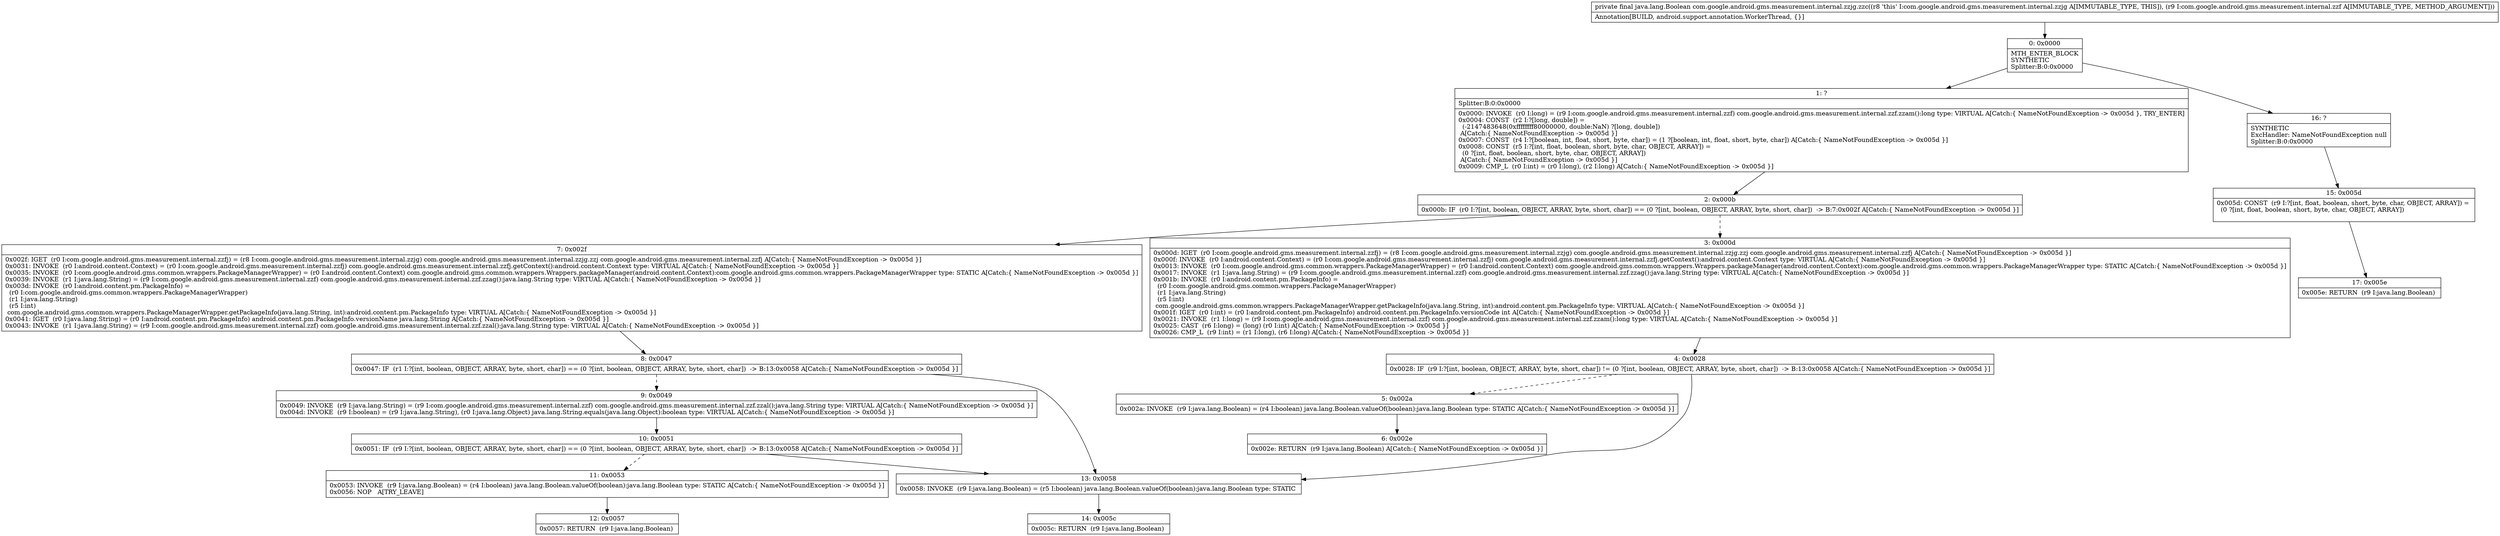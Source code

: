 digraph "CFG forcom.google.android.gms.measurement.internal.zzjg.zzc(Lcom\/google\/android\/gms\/measurement\/internal\/zzf;)Ljava\/lang\/Boolean;" {
Node_0 [shape=record,label="{0\:\ 0x0000|MTH_ENTER_BLOCK\lSYNTHETIC\lSplitter:B:0:0x0000\l}"];
Node_1 [shape=record,label="{1\:\ ?|Splitter:B:0:0x0000\l|0x0000: INVOKE  (r0 I:long) = (r9 I:com.google.android.gms.measurement.internal.zzf) com.google.android.gms.measurement.internal.zzf.zzam():long type: VIRTUAL A[Catch:\{ NameNotFoundException \-\> 0x005d \}, TRY_ENTER]\l0x0004: CONST  (r2 I:?[long, double]) = \l  (\-2147483648(0xffffffff80000000, double:NaN) ?[long, double])\l A[Catch:\{ NameNotFoundException \-\> 0x005d \}]\l0x0007: CONST  (r4 I:?[boolean, int, float, short, byte, char]) = (1 ?[boolean, int, float, short, byte, char]) A[Catch:\{ NameNotFoundException \-\> 0x005d \}]\l0x0008: CONST  (r5 I:?[int, float, boolean, short, byte, char, OBJECT, ARRAY]) = \l  (0 ?[int, float, boolean, short, byte, char, OBJECT, ARRAY])\l A[Catch:\{ NameNotFoundException \-\> 0x005d \}]\l0x0009: CMP_L  (r0 I:int) = (r0 I:long), (r2 I:long) A[Catch:\{ NameNotFoundException \-\> 0x005d \}]\l}"];
Node_2 [shape=record,label="{2\:\ 0x000b|0x000b: IF  (r0 I:?[int, boolean, OBJECT, ARRAY, byte, short, char]) == (0 ?[int, boolean, OBJECT, ARRAY, byte, short, char])  \-\> B:7:0x002f A[Catch:\{ NameNotFoundException \-\> 0x005d \}]\l}"];
Node_3 [shape=record,label="{3\:\ 0x000d|0x000d: IGET  (r0 I:com.google.android.gms.measurement.internal.zzfj) = (r8 I:com.google.android.gms.measurement.internal.zzjg) com.google.android.gms.measurement.internal.zzjg.zzj com.google.android.gms.measurement.internal.zzfj A[Catch:\{ NameNotFoundException \-\> 0x005d \}]\l0x000f: INVOKE  (r0 I:android.content.Context) = (r0 I:com.google.android.gms.measurement.internal.zzfj) com.google.android.gms.measurement.internal.zzfj.getContext():android.content.Context type: VIRTUAL A[Catch:\{ NameNotFoundException \-\> 0x005d \}]\l0x0013: INVOKE  (r0 I:com.google.android.gms.common.wrappers.PackageManagerWrapper) = (r0 I:android.content.Context) com.google.android.gms.common.wrappers.Wrappers.packageManager(android.content.Context):com.google.android.gms.common.wrappers.PackageManagerWrapper type: STATIC A[Catch:\{ NameNotFoundException \-\> 0x005d \}]\l0x0017: INVOKE  (r1 I:java.lang.String) = (r9 I:com.google.android.gms.measurement.internal.zzf) com.google.android.gms.measurement.internal.zzf.zzag():java.lang.String type: VIRTUAL A[Catch:\{ NameNotFoundException \-\> 0x005d \}]\l0x001b: INVOKE  (r0 I:android.content.pm.PackageInfo) = \l  (r0 I:com.google.android.gms.common.wrappers.PackageManagerWrapper)\l  (r1 I:java.lang.String)\l  (r5 I:int)\l com.google.android.gms.common.wrappers.PackageManagerWrapper.getPackageInfo(java.lang.String, int):android.content.pm.PackageInfo type: VIRTUAL A[Catch:\{ NameNotFoundException \-\> 0x005d \}]\l0x001f: IGET  (r0 I:int) = (r0 I:android.content.pm.PackageInfo) android.content.pm.PackageInfo.versionCode int A[Catch:\{ NameNotFoundException \-\> 0x005d \}]\l0x0021: INVOKE  (r1 I:long) = (r9 I:com.google.android.gms.measurement.internal.zzf) com.google.android.gms.measurement.internal.zzf.zzam():long type: VIRTUAL A[Catch:\{ NameNotFoundException \-\> 0x005d \}]\l0x0025: CAST  (r6 I:long) = (long) (r0 I:int) A[Catch:\{ NameNotFoundException \-\> 0x005d \}]\l0x0026: CMP_L  (r9 I:int) = (r1 I:long), (r6 I:long) A[Catch:\{ NameNotFoundException \-\> 0x005d \}]\l}"];
Node_4 [shape=record,label="{4\:\ 0x0028|0x0028: IF  (r9 I:?[int, boolean, OBJECT, ARRAY, byte, short, char]) != (0 ?[int, boolean, OBJECT, ARRAY, byte, short, char])  \-\> B:13:0x0058 A[Catch:\{ NameNotFoundException \-\> 0x005d \}]\l}"];
Node_5 [shape=record,label="{5\:\ 0x002a|0x002a: INVOKE  (r9 I:java.lang.Boolean) = (r4 I:boolean) java.lang.Boolean.valueOf(boolean):java.lang.Boolean type: STATIC A[Catch:\{ NameNotFoundException \-\> 0x005d \}]\l}"];
Node_6 [shape=record,label="{6\:\ 0x002e|0x002e: RETURN  (r9 I:java.lang.Boolean) A[Catch:\{ NameNotFoundException \-\> 0x005d \}]\l}"];
Node_7 [shape=record,label="{7\:\ 0x002f|0x002f: IGET  (r0 I:com.google.android.gms.measurement.internal.zzfj) = (r8 I:com.google.android.gms.measurement.internal.zzjg) com.google.android.gms.measurement.internal.zzjg.zzj com.google.android.gms.measurement.internal.zzfj A[Catch:\{ NameNotFoundException \-\> 0x005d \}]\l0x0031: INVOKE  (r0 I:android.content.Context) = (r0 I:com.google.android.gms.measurement.internal.zzfj) com.google.android.gms.measurement.internal.zzfj.getContext():android.content.Context type: VIRTUAL A[Catch:\{ NameNotFoundException \-\> 0x005d \}]\l0x0035: INVOKE  (r0 I:com.google.android.gms.common.wrappers.PackageManagerWrapper) = (r0 I:android.content.Context) com.google.android.gms.common.wrappers.Wrappers.packageManager(android.content.Context):com.google.android.gms.common.wrappers.PackageManagerWrapper type: STATIC A[Catch:\{ NameNotFoundException \-\> 0x005d \}]\l0x0039: INVOKE  (r1 I:java.lang.String) = (r9 I:com.google.android.gms.measurement.internal.zzf) com.google.android.gms.measurement.internal.zzf.zzag():java.lang.String type: VIRTUAL A[Catch:\{ NameNotFoundException \-\> 0x005d \}]\l0x003d: INVOKE  (r0 I:android.content.pm.PackageInfo) = \l  (r0 I:com.google.android.gms.common.wrappers.PackageManagerWrapper)\l  (r1 I:java.lang.String)\l  (r5 I:int)\l com.google.android.gms.common.wrappers.PackageManagerWrapper.getPackageInfo(java.lang.String, int):android.content.pm.PackageInfo type: VIRTUAL A[Catch:\{ NameNotFoundException \-\> 0x005d \}]\l0x0041: IGET  (r0 I:java.lang.String) = (r0 I:android.content.pm.PackageInfo) android.content.pm.PackageInfo.versionName java.lang.String A[Catch:\{ NameNotFoundException \-\> 0x005d \}]\l0x0043: INVOKE  (r1 I:java.lang.String) = (r9 I:com.google.android.gms.measurement.internal.zzf) com.google.android.gms.measurement.internal.zzf.zzal():java.lang.String type: VIRTUAL A[Catch:\{ NameNotFoundException \-\> 0x005d \}]\l}"];
Node_8 [shape=record,label="{8\:\ 0x0047|0x0047: IF  (r1 I:?[int, boolean, OBJECT, ARRAY, byte, short, char]) == (0 ?[int, boolean, OBJECT, ARRAY, byte, short, char])  \-\> B:13:0x0058 A[Catch:\{ NameNotFoundException \-\> 0x005d \}]\l}"];
Node_9 [shape=record,label="{9\:\ 0x0049|0x0049: INVOKE  (r9 I:java.lang.String) = (r9 I:com.google.android.gms.measurement.internal.zzf) com.google.android.gms.measurement.internal.zzf.zzal():java.lang.String type: VIRTUAL A[Catch:\{ NameNotFoundException \-\> 0x005d \}]\l0x004d: INVOKE  (r9 I:boolean) = (r9 I:java.lang.String), (r0 I:java.lang.Object) java.lang.String.equals(java.lang.Object):boolean type: VIRTUAL A[Catch:\{ NameNotFoundException \-\> 0x005d \}]\l}"];
Node_10 [shape=record,label="{10\:\ 0x0051|0x0051: IF  (r9 I:?[int, boolean, OBJECT, ARRAY, byte, short, char]) == (0 ?[int, boolean, OBJECT, ARRAY, byte, short, char])  \-\> B:13:0x0058 A[Catch:\{ NameNotFoundException \-\> 0x005d \}]\l}"];
Node_11 [shape=record,label="{11\:\ 0x0053|0x0053: INVOKE  (r9 I:java.lang.Boolean) = (r4 I:boolean) java.lang.Boolean.valueOf(boolean):java.lang.Boolean type: STATIC A[Catch:\{ NameNotFoundException \-\> 0x005d \}]\l0x0056: NOP   A[TRY_LEAVE]\l}"];
Node_12 [shape=record,label="{12\:\ 0x0057|0x0057: RETURN  (r9 I:java.lang.Boolean) \l}"];
Node_13 [shape=record,label="{13\:\ 0x0058|0x0058: INVOKE  (r9 I:java.lang.Boolean) = (r5 I:boolean) java.lang.Boolean.valueOf(boolean):java.lang.Boolean type: STATIC \l}"];
Node_14 [shape=record,label="{14\:\ 0x005c|0x005c: RETURN  (r9 I:java.lang.Boolean) \l}"];
Node_15 [shape=record,label="{15\:\ 0x005d|0x005d: CONST  (r9 I:?[int, float, boolean, short, byte, char, OBJECT, ARRAY]) = \l  (0 ?[int, float, boolean, short, byte, char, OBJECT, ARRAY])\l \l}"];
Node_16 [shape=record,label="{16\:\ ?|SYNTHETIC\lExcHandler: NameNotFoundException null\lSplitter:B:0:0x0000\l}"];
Node_17 [shape=record,label="{17\:\ 0x005e|0x005e: RETURN  (r9 I:java.lang.Boolean) \l}"];
MethodNode[shape=record,label="{private final java.lang.Boolean com.google.android.gms.measurement.internal.zzjg.zzc((r8 'this' I:com.google.android.gms.measurement.internal.zzjg A[IMMUTABLE_TYPE, THIS]), (r9 I:com.google.android.gms.measurement.internal.zzf A[IMMUTABLE_TYPE, METHOD_ARGUMENT]))  | Annotation[BUILD, android.support.annotation.WorkerThread, \{\}]\l}"];
MethodNode -> Node_0;
Node_0 -> Node_1;
Node_0 -> Node_16;
Node_1 -> Node_2;
Node_2 -> Node_3[style=dashed];
Node_2 -> Node_7;
Node_3 -> Node_4;
Node_4 -> Node_5[style=dashed];
Node_4 -> Node_13;
Node_5 -> Node_6;
Node_7 -> Node_8;
Node_8 -> Node_9[style=dashed];
Node_8 -> Node_13;
Node_9 -> Node_10;
Node_10 -> Node_11[style=dashed];
Node_10 -> Node_13;
Node_11 -> Node_12;
Node_13 -> Node_14;
Node_15 -> Node_17;
Node_16 -> Node_15;
}

